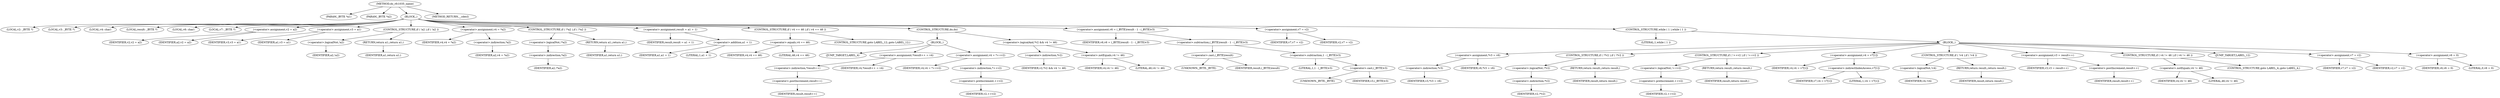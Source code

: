 digraph do_rfc1035_name {  
"1000107" [label = "(METHOD,do_rfc1035_name)" ]
"1000108" [label = "(PARAM,_BYTE *a1)" ]
"1000109" [label = "(PARAM,_BYTE *a2)" ]
"1000110" [label = "(BLOCK,,)" ]
"1000111" [label = "(LOCAL,v2: _BYTE *)" ]
"1000112" [label = "(LOCAL,v3: _BYTE *)" ]
"1000113" [label = "(LOCAL,v4: char)" ]
"1000114" [label = "(LOCAL,result: _BYTE *)" ]
"1000115" [label = "(LOCAL,v6: char)" ]
"1000116" [label = "(LOCAL,v7: _BYTE *)" ]
"1000117" [label = "(<operator>.assignment,v2 = a2)" ]
"1000118" [label = "(IDENTIFIER,v2,v2 = a2)" ]
"1000119" [label = "(IDENTIFIER,a2,v2 = a2)" ]
"1000120" [label = "(<operator>.assignment,v3 = a1)" ]
"1000121" [label = "(IDENTIFIER,v3,v3 = a1)" ]
"1000122" [label = "(IDENTIFIER,a1,v3 = a1)" ]
"1000123" [label = "(CONTROL_STRUCTURE,if ( !a2 ),if ( !a2 ))" ]
"1000124" [label = "(<operator>.logicalNot,!a2)" ]
"1000125" [label = "(IDENTIFIER,a2,!a2)" ]
"1000126" [label = "(RETURN,return a1;,return a1;)" ]
"1000127" [label = "(IDENTIFIER,a1,return a1;)" ]
"1000128" [label = "(<operator>.assignment,v4 = *a2)" ]
"1000129" [label = "(IDENTIFIER,v4,v4 = *a2)" ]
"1000130" [label = "(<operator>.indirection,*a2)" ]
"1000131" [label = "(IDENTIFIER,a2,v4 = *a2)" ]
"1000132" [label = "(CONTROL_STRUCTURE,if ( !*a2 ),if ( !*a2 ))" ]
"1000133" [label = "(<operator>.logicalNot,!*a2)" ]
"1000134" [label = "(<operator>.indirection,*a2)" ]
"1000135" [label = "(IDENTIFIER,a2,!*a2)" ]
"1000136" [label = "(RETURN,return a1;,return a1;)" ]
"1000137" [label = "(IDENTIFIER,a1,return a1;)" ]
"1000138" [label = "(<operator>.assignment,result = a1 + 1)" ]
"1000139" [label = "(IDENTIFIER,result,result = a1 + 1)" ]
"1000140" [label = "(<operator>.addition,a1 + 1)" ]
"1000141" [label = "(IDENTIFIER,a1,a1 + 1)" ]
"1000142" [label = "(LITERAL,1,a1 + 1)" ]
"1000143" [label = "(CONTROL_STRUCTURE,if ( v4 == 46 ),if ( v4 == 46 ))" ]
"1000144" [label = "(<operator>.equals,v4 == 46)" ]
"1000145" [label = "(IDENTIFIER,v4,v4 == 46)" ]
"1000146" [label = "(LITERAL,46,v4 == 46)" ]
"1000147" [label = "(CONTROL_STRUCTURE,goto LABEL_12;,goto LABEL_12;)" ]
"1000148" [label = "(CONTROL_STRUCTURE,do,do)" ]
"1000149" [label = "(BLOCK,,)" ]
"1000150" [label = "(JUMP_TARGET,LABEL_4)" ]
"1000151" [label = "(<operator>.assignment,*result++ = v4)" ]
"1000152" [label = "(<operator>.indirection,*result++)" ]
"1000153" [label = "(<operator>.postIncrement,result++)" ]
"1000154" [label = "(IDENTIFIER,result,result++)" ]
"1000155" [label = "(IDENTIFIER,v4,*result++ = v4)" ]
"1000156" [label = "(<operator>.assignment,v4 = *++v2)" ]
"1000157" [label = "(IDENTIFIER,v4,v4 = *++v2)" ]
"1000158" [label = "(<operator>.indirection,*++v2)" ]
"1000159" [label = "(<operator>.preIncrement,++v2)" ]
"1000160" [label = "(IDENTIFIER,v2,++v2)" ]
"1000161" [label = "(<operator>.logicalAnd,*v2 && v4 != 46)" ]
"1000162" [label = "(<operator>.indirection,*v2)" ]
"1000163" [label = "(IDENTIFIER,v2,*v2 && v4 != 46)" ]
"1000164" [label = "(<operator>.notEquals,v4 != 46)" ]
"1000165" [label = "(IDENTIFIER,v4,v4 != 46)" ]
"1000166" [label = "(LITERAL,46,v4 != 46)" ]
"1000167" [label = "(<operator>.assignment,v6 = (_BYTE)result - 1 - (_BYTE)v3)" ]
"1000168" [label = "(IDENTIFIER,v6,v6 = (_BYTE)result - 1 - (_BYTE)v3)" ]
"1000169" [label = "(<operator>.subtraction,(_BYTE)result - 1 - (_BYTE)v3)" ]
"1000170" [label = "(<operator>.cast,(_BYTE)result)" ]
"1000171" [label = "(UNKNOWN,_BYTE,_BYTE)" ]
"1000172" [label = "(IDENTIFIER,result,(_BYTE)result)" ]
"1000173" [label = "(<operator>.subtraction,1 - (_BYTE)v3)" ]
"1000174" [label = "(LITERAL,1,1 - (_BYTE)v3)" ]
"1000175" [label = "(<operator>.cast,(_BYTE)v3)" ]
"1000176" [label = "(UNKNOWN,_BYTE,_BYTE)" ]
"1000177" [label = "(IDENTIFIER,v3,(_BYTE)v3)" ]
"1000178" [label = "(<operator>.assignment,v7 = v2)" ]
"1000179" [label = "(IDENTIFIER,v7,v7 = v2)" ]
"1000180" [label = "(IDENTIFIER,v2,v7 = v2)" ]
"1000181" [label = "(CONTROL_STRUCTURE,while ( 1 ),while ( 1 ))" ]
"1000182" [label = "(LITERAL,1,while ( 1 ))" ]
"1000183" [label = "(BLOCK,,)" ]
"1000184" [label = "(<operator>.assignment,*v3 = v6)" ]
"1000185" [label = "(<operator>.indirection,*v3)" ]
"1000186" [label = "(IDENTIFIER,v3,*v3 = v6)" ]
"1000187" [label = "(IDENTIFIER,v6,*v3 = v6)" ]
"1000188" [label = "(CONTROL_STRUCTURE,if ( !*v2 ),if ( !*v2 ))" ]
"1000189" [label = "(<operator>.logicalNot,!*v2)" ]
"1000190" [label = "(<operator>.indirection,*v2)" ]
"1000191" [label = "(IDENTIFIER,v2,!*v2)" ]
"1000192" [label = "(RETURN,return result;,return result;)" ]
"1000193" [label = "(IDENTIFIER,result,return result;)" ]
"1000194" [label = "(CONTROL_STRUCTURE,if ( !++v2 ),if ( !++v2 ))" ]
"1000195" [label = "(<operator>.logicalNot,!++v2)" ]
"1000196" [label = "(<operator>.preIncrement,++v2)" ]
"1000197" [label = "(IDENTIFIER,v2,++v2)" ]
"1000198" [label = "(RETURN,return result;,return result;)" ]
"1000199" [label = "(IDENTIFIER,result,return result;)" ]
"1000200" [label = "(<operator>.assignment,v4 = v7[1])" ]
"1000201" [label = "(IDENTIFIER,v4,v4 = v7[1])" ]
"1000202" [label = "(<operator>.indirectIndexAccess,v7[1])" ]
"1000203" [label = "(IDENTIFIER,v7,v4 = v7[1])" ]
"1000204" [label = "(LITERAL,1,v4 = v7[1])" ]
"1000205" [label = "(CONTROL_STRUCTURE,if ( !v4 ),if ( !v4 ))" ]
"1000206" [label = "(<operator>.logicalNot,!v4)" ]
"1000207" [label = "(IDENTIFIER,v4,!v4)" ]
"1000208" [label = "(RETURN,return result;,return result;)" ]
"1000209" [label = "(IDENTIFIER,result,return result;)" ]
"1000210" [label = "(<operator>.assignment,v3 = result++)" ]
"1000211" [label = "(IDENTIFIER,v3,v3 = result++)" ]
"1000212" [label = "(<operator>.postIncrement,result++)" ]
"1000213" [label = "(IDENTIFIER,result,result++)" ]
"1000214" [label = "(CONTROL_STRUCTURE,if ( v4 != 46 ),if ( v4 != 46 ))" ]
"1000215" [label = "(<operator>.notEquals,v4 != 46)" ]
"1000216" [label = "(IDENTIFIER,v4,v4 != 46)" ]
"1000217" [label = "(LITERAL,46,v4 != 46)" ]
"1000218" [label = "(CONTROL_STRUCTURE,goto LABEL_4;,goto LABEL_4;)" ]
"1000219" [label = "(JUMP_TARGET,LABEL_12)" ]
"1000220" [label = "(<operator>.assignment,v7 = v2)" ]
"1000221" [label = "(IDENTIFIER,v7,v7 = v2)" ]
"1000222" [label = "(IDENTIFIER,v2,v7 = v2)" ]
"1000223" [label = "(<operator>.assignment,v6 = 0)" ]
"1000224" [label = "(IDENTIFIER,v6,v6 = 0)" ]
"1000225" [label = "(LITERAL,0,v6 = 0)" ]
"1000226" [label = "(METHOD_RETURN,__cdecl)" ]
  "1000107" -> "1000108" 
  "1000107" -> "1000109" 
  "1000107" -> "1000110" 
  "1000107" -> "1000226" 
  "1000110" -> "1000111" 
  "1000110" -> "1000112" 
  "1000110" -> "1000113" 
  "1000110" -> "1000114" 
  "1000110" -> "1000115" 
  "1000110" -> "1000116" 
  "1000110" -> "1000117" 
  "1000110" -> "1000120" 
  "1000110" -> "1000123" 
  "1000110" -> "1000128" 
  "1000110" -> "1000132" 
  "1000110" -> "1000138" 
  "1000110" -> "1000143" 
  "1000110" -> "1000148" 
  "1000110" -> "1000167" 
  "1000110" -> "1000178" 
  "1000110" -> "1000181" 
  "1000117" -> "1000118" 
  "1000117" -> "1000119" 
  "1000120" -> "1000121" 
  "1000120" -> "1000122" 
  "1000123" -> "1000124" 
  "1000123" -> "1000126" 
  "1000124" -> "1000125" 
  "1000126" -> "1000127" 
  "1000128" -> "1000129" 
  "1000128" -> "1000130" 
  "1000130" -> "1000131" 
  "1000132" -> "1000133" 
  "1000132" -> "1000136" 
  "1000133" -> "1000134" 
  "1000134" -> "1000135" 
  "1000136" -> "1000137" 
  "1000138" -> "1000139" 
  "1000138" -> "1000140" 
  "1000140" -> "1000141" 
  "1000140" -> "1000142" 
  "1000143" -> "1000144" 
  "1000143" -> "1000147" 
  "1000144" -> "1000145" 
  "1000144" -> "1000146" 
  "1000148" -> "1000149" 
  "1000148" -> "1000161" 
  "1000149" -> "1000150" 
  "1000149" -> "1000151" 
  "1000149" -> "1000156" 
  "1000151" -> "1000152" 
  "1000151" -> "1000155" 
  "1000152" -> "1000153" 
  "1000153" -> "1000154" 
  "1000156" -> "1000157" 
  "1000156" -> "1000158" 
  "1000158" -> "1000159" 
  "1000159" -> "1000160" 
  "1000161" -> "1000162" 
  "1000161" -> "1000164" 
  "1000162" -> "1000163" 
  "1000164" -> "1000165" 
  "1000164" -> "1000166" 
  "1000167" -> "1000168" 
  "1000167" -> "1000169" 
  "1000169" -> "1000170" 
  "1000169" -> "1000173" 
  "1000170" -> "1000171" 
  "1000170" -> "1000172" 
  "1000173" -> "1000174" 
  "1000173" -> "1000175" 
  "1000175" -> "1000176" 
  "1000175" -> "1000177" 
  "1000178" -> "1000179" 
  "1000178" -> "1000180" 
  "1000181" -> "1000182" 
  "1000181" -> "1000183" 
  "1000183" -> "1000184" 
  "1000183" -> "1000188" 
  "1000183" -> "1000194" 
  "1000183" -> "1000200" 
  "1000183" -> "1000205" 
  "1000183" -> "1000210" 
  "1000183" -> "1000214" 
  "1000183" -> "1000219" 
  "1000183" -> "1000220" 
  "1000183" -> "1000223" 
  "1000184" -> "1000185" 
  "1000184" -> "1000187" 
  "1000185" -> "1000186" 
  "1000188" -> "1000189" 
  "1000188" -> "1000192" 
  "1000189" -> "1000190" 
  "1000190" -> "1000191" 
  "1000192" -> "1000193" 
  "1000194" -> "1000195" 
  "1000194" -> "1000198" 
  "1000195" -> "1000196" 
  "1000196" -> "1000197" 
  "1000198" -> "1000199" 
  "1000200" -> "1000201" 
  "1000200" -> "1000202" 
  "1000202" -> "1000203" 
  "1000202" -> "1000204" 
  "1000205" -> "1000206" 
  "1000205" -> "1000208" 
  "1000206" -> "1000207" 
  "1000208" -> "1000209" 
  "1000210" -> "1000211" 
  "1000210" -> "1000212" 
  "1000212" -> "1000213" 
  "1000214" -> "1000215" 
  "1000214" -> "1000218" 
  "1000215" -> "1000216" 
  "1000215" -> "1000217" 
  "1000220" -> "1000221" 
  "1000220" -> "1000222" 
  "1000223" -> "1000224" 
  "1000223" -> "1000225" 
}
